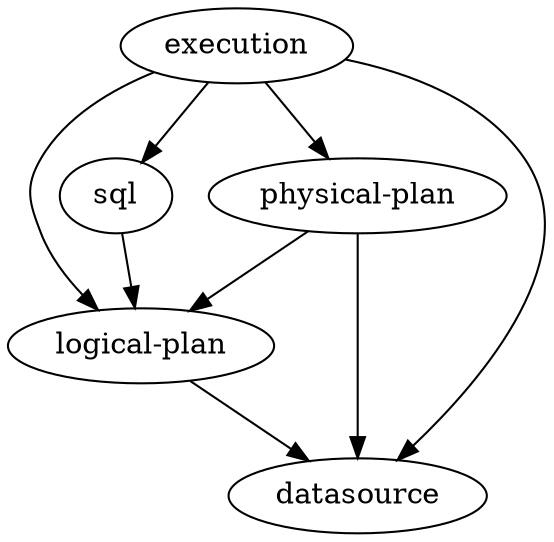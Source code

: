  digraph kquery {

     "logical-plan" -> datasource;

     sql -> "logical-plan";

     "physical-plan" -> datasource;
     "physical-plan" -> "logical-plan";

     execution -> datasource;
     execution -> "logical-plan";
     execution -> "physical-plan";
     execution -> sql;
 }